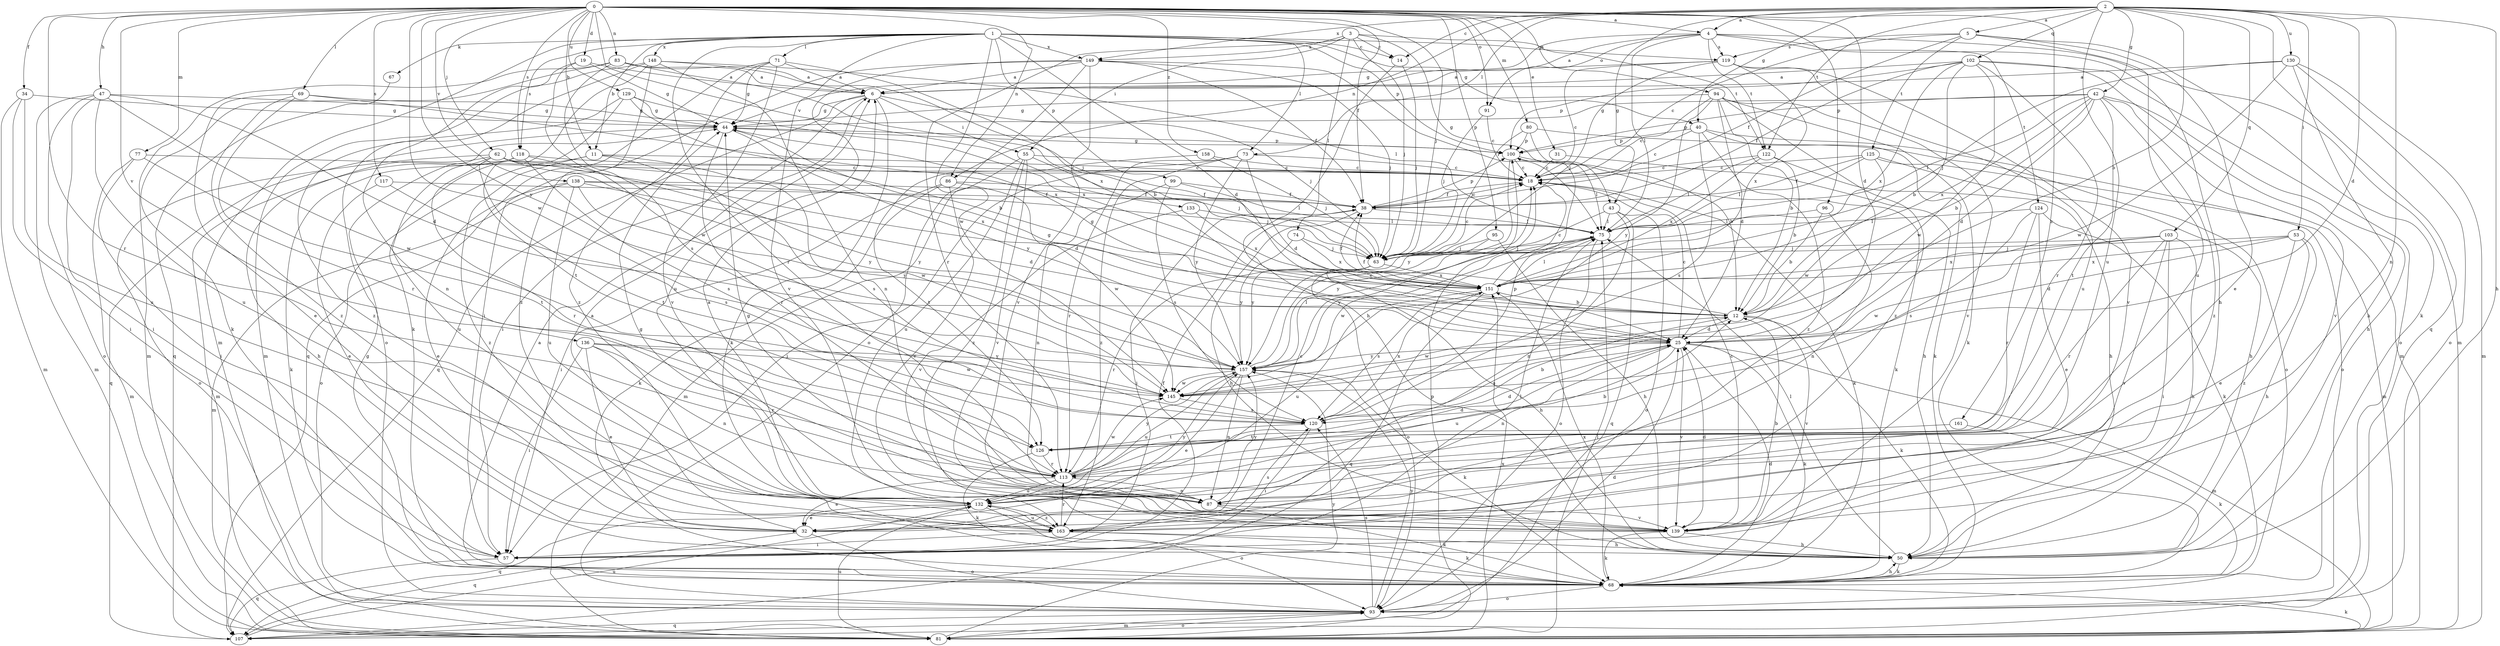 strict digraph  {
0;
1;
2;
3;
4;
5;
6;
11;
12;
14;
18;
19;
25;
31;
32;
34;
38;
40;
42;
43;
44;
47;
50;
53;
55;
57;
62;
63;
67;
68;
69;
71;
73;
74;
75;
77;
80;
81;
83;
86;
87;
91;
93;
94;
95;
96;
99;
100;
102;
103;
107;
113;
117;
118;
119;
120;
122;
124;
125;
126;
129;
130;
132;
133;
136;
138;
139;
145;
148;
149;
151;
157;
158;
161;
163;
0 -> 4  [label=a];
0 -> 11  [label=b];
0 -> 19  [label=d];
0 -> 25  [label=d];
0 -> 31  [label=e];
0 -> 34  [label=f];
0 -> 38  [label=f];
0 -> 47  [label=h];
0 -> 62  [label=j];
0 -> 63  [label=j];
0 -> 69  [label=l];
0 -> 77  [label=m];
0 -> 80  [label=m];
0 -> 83  [label=n];
0 -> 86  [label=n];
0 -> 91  [label=o];
0 -> 94  [label=p];
0 -> 95  [label=p];
0 -> 96  [label=p];
0 -> 113  [label=r];
0 -> 117  [label=s];
0 -> 118  [label=s];
0 -> 129  [label=u];
0 -> 133  [label=v];
0 -> 136  [label=v];
0 -> 138  [label=v];
0 -> 145  [label=w];
0 -> 157  [label=y];
0 -> 158  [label=z];
0 -> 161  [label=z];
1 -> 11  [label=b];
1 -> 14  [label=c];
1 -> 25  [label=d];
1 -> 40  [label=g];
1 -> 67  [label=k];
1 -> 71  [label=l];
1 -> 73  [label=l];
1 -> 81  [label=m];
1 -> 99  [label=p];
1 -> 100  [label=p];
1 -> 113  [label=r];
1 -> 118  [label=s];
1 -> 119  [label=s];
1 -> 139  [label=v];
1 -> 145  [label=w];
1 -> 148  [label=x];
1 -> 149  [label=x];
2 -> 4  [label=a];
2 -> 5  [label=a];
2 -> 12  [label=b];
2 -> 14  [label=c];
2 -> 25  [label=d];
2 -> 40  [label=g];
2 -> 42  [label=g];
2 -> 43  [label=g];
2 -> 50  [label=h];
2 -> 53  [label=i];
2 -> 73  [label=l];
2 -> 86  [label=n];
2 -> 87  [label=n];
2 -> 102  [label=q];
2 -> 103  [label=q];
2 -> 107  [label=q];
2 -> 122  [label=t];
2 -> 130  [label=u];
2 -> 132  [label=u];
2 -> 149  [label=x];
3 -> 14  [label=c];
3 -> 43  [label=g];
3 -> 55  [label=i];
3 -> 63  [label=j];
3 -> 74  [label=l];
3 -> 113  [label=r];
3 -> 122  [label=t];
3 -> 149  [label=x];
4 -> 6  [label=a];
4 -> 44  [label=g];
4 -> 50  [label=h];
4 -> 75  [label=l];
4 -> 81  [label=m];
4 -> 91  [label=o];
4 -> 119  [label=s];
4 -> 122  [label=t];
4 -> 124  [label=t];
5 -> 18  [label=c];
5 -> 32  [label=e];
5 -> 38  [label=f];
5 -> 68  [label=k];
5 -> 119  [label=s];
5 -> 125  [label=t];
5 -> 132  [label=u];
6 -> 44  [label=g];
6 -> 55  [label=i];
6 -> 57  [label=i];
6 -> 63  [label=j];
6 -> 68  [label=k];
6 -> 107  [label=q];
11 -> 18  [label=c];
11 -> 93  [label=o];
11 -> 120  [label=s];
11 -> 145  [label=w];
11 -> 163  [label=z];
12 -> 25  [label=d];
12 -> 38  [label=f];
12 -> 44  [label=g];
12 -> 68  [label=k];
12 -> 139  [label=v];
12 -> 145  [label=w];
14 -> 50  [label=h];
14 -> 63  [label=j];
18 -> 38  [label=f];
18 -> 68  [label=k];
19 -> 6  [label=a];
19 -> 44  [label=g];
19 -> 87  [label=n];
19 -> 145  [label=w];
25 -> 18  [label=c];
25 -> 44  [label=g];
25 -> 68  [label=k];
25 -> 81  [label=m];
25 -> 87  [label=n];
25 -> 120  [label=s];
25 -> 132  [label=u];
25 -> 139  [label=v];
25 -> 157  [label=y];
31 -> 18  [label=c];
31 -> 50  [label=h];
32 -> 6  [label=a];
32 -> 18  [label=c];
32 -> 93  [label=o];
32 -> 107  [label=q];
34 -> 44  [label=g];
34 -> 57  [label=i];
34 -> 81  [label=m];
34 -> 132  [label=u];
38 -> 18  [label=c];
38 -> 50  [label=h];
38 -> 57  [label=i];
38 -> 75  [label=l];
38 -> 100  [label=p];
40 -> 18  [label=c];
40 -> 68  [label=k];
40 -> 93  [label=o];
40 -> 100  [label=p];
40 -> 120  [label=s];
40 -> 163  [label=z];
42 -> 12  [label=b];
42 -> 25  [label=d];
42 -> 44  [label=g];
42 -> 50  [label=h];
42 -> 75  [label=l];
42 -> 100  [label=p];
42 -> 126  [label=t];
42 -> 139  [label=v];
42 -> 151  [label=x];
42 -> 163  [label=z];
43 -> 75  [label=l];
43 -> 87  [label=n];
43 -> 93  [label=o];
43 -> 107  [label=q];
43 -> 157  [label=y];
44 -> 100  [label=p];
44 -> 107  [label=q];
44 -> 113  [label=r];
44 -> 157  [label=y];
47 -> 25  [label=d];
47 -> 44  [label=g];
47 -> 57  [label=i];
47 -> 81  [label=m];
47 -> 93  [label=o];
47 -> 132  [label=u];
47 -> 145  [label=w];
50 -> 68  [label=k];
50 -> 75  [label=l];
53 -> 25  [label=d];
53 -> 32  [label=e];
53 -> 50  [label=h];
53 -> 63  [label=j];
53 -> 151  [label=x];
53 -> 163  [label=z];
55 -> 18  [label=c];
55 -> 63  [label=j];
55 -> 81  [label=m];
55 -> 132  [label=u];
55 -> 139  [label=v];
55 -> 163  [label=z];
57 -> 38  [label=f];
57 -> 75  [label=l];
57 -> 107  [label=q];
62 -> 18  [label=c];
62 -> 25  [label=d];
62 -> 50  [label=h];
62 -> 93  [label=o];
62 -> 113  [label=r];
62 -> 132  [label=u];
62 -> 151  [label=x];
62 -> 157  [label=y];
63 -> 18  [label=c];
63 -> 50  [label=h];
63 -> 93  [label=o];
63 -> 113  [label=r];
63 -> 151  [label=x];
67 -> 107  [label=q];
68 -> 6  [label=a];
68 -> 25  [label=d];
68 -> 44  [label=g];
68 -> 50  [label=h];
68 -> 93  [label=o];
68 -> 151  [label=x];
69 -> 32  [label=e];
69 -> 44  [label=g];
69 -> 113  [label=r];
69 -> 151  [label=x];
69 -> 163  [label=z];
71 -> 6  [label=a];
71 -> 12  [label=b];
71 -> 44  [label=g];
71 -> 107  [label=q];
71 -> 139  [label=v];
71 -> 163  [label=z];
73 -> 18  [label=c];
73 -> 25  [label=d];
73 -> 57  [label=i];
73 -> 113  [label=r];
73 -> 157  [label=y];
73 -> 163  [label=z];
74 -> 63  [label=j];
74 -> 151  [label=x];
74 -> 157  [label=y];
75 -> 63  [label=j];
75 -> 93  [label=o];
75 -> 145  [label=w];
75 -> 157  [label=y];
77 -> 18  [label=c];
77 -> 57  [label=i];
77 -> 81  [label=m];
77 -> 126  [label=t];
80 -> 12  [label=b];
80 -> 63  [label=j];
80 -> 93  [label=o];
80 -> 100  [label=p];
81 -> 68  [label=k];
81 -> 75  [label=l];
81 -> 93  [label=o];
81 -> 100  [label=p];
81 -> 132  [label=u];
81 -> 151  [label=x];
81 -> 157  [label=y];
83 -> 6  [label=a];
83 -> 63  [label=j];
83 -> 68  [label=k];
83 -> 81  [label=m];
83 -> 120  [label=s];
83 -> 151  [label=x];
86 -> 38  [label=f];
86 -> 57  [label=i];
86 -> 68  [label=k];
86 -> 139  [label=v];
86 -> 145  [label=w];
87 -> 44  [label=g];
87 -> 68  [label=k];
87 -> 139  [label=v];
87 -> 157  [label=y];
91 -> 18  [label=c];
91 -> 63  [label=j];
93 -> 25  [label=d];
93 -> 81  [label=m];
93 -> 107  [label=q];
93 -> 120  [label=s];
93 -> 157  [label=y];
94 -> 12  [label=b];
94 -> 18  [label=c];
94 -> 25  [label=d];
94 -> 44  [label=g];
94 -> 68  [label=k];
94 -> 139  [label=v];
94 -> 157  [label=y];
94 -> 163  [label=z];
95 -> 50  [label=h];
95 -> 63  [label=j];
95 -> 157  [label=y];
96 -> 12  [label=b];
96 -> 75  [label=l];
96 -> 87  [label=n];
99 -> 38  [label=f];
99 -> 75  [label=l];
99 -> 87  [label=n];
99 -> 120  [label=s];
100 -> 18  [label=c];
100 -> 44  [label=g];
100 -> 68  [label=k];
100 -> 75  [label=l];
100 -> 157  [label=y];
102 -> 6  [label=a];
102 -> 12  [label=b];
102 -> 38  [label=f];
102 -> 81  [label=m];
102 -> 93  [label=o];
102 -> 100  [label=p];
102 -> 113  [label=r];
102 -> 145  [label=w];
102 -> 151  [label=x];
103 -> 50  [label=h];
103 -> 57  [label=i];
103 -> 63  [label=j];
103 -> 113  [label=r];
103 -> 139  [label=v];
103 -> 145  [label=w];
103 -> 151  [label=x];
107 -> 132  [label=u];
113 -> 12  [label=b];
113 -> 25  [label=d];
113 -> 32  [label=e];
113 -> 87  [label=n];
113 -> 132  [label=u];
113 -> 145  [label=w];
113 -> 157  [label=y];
117 -> 32  [label=e];
117 -> 38  [label=f];
117 -> 120  [label=s];
118 -> 18  [label=c];
118 -> 68  [label=k];
118 -> 81  [label=m];
118 -> 120  [label=s];
118 -> 126  [label=t];
118 -> 157  [label=y];
119 -> 6  [label=a];
119 -> 18  [label=c];
119 -> 63  [label=j];
119 -> 132  [label=u];
119 -> 139  [label=v];
119 -> 151  [label=x];
120 -> 12  [label=b];
120 -> 57  [label=i];
120 -> 100  [label=p];
120 -> 126  [label=t];
120 -> 151  [label=x];
122 -> 12  [label=b];
122 -> 18  [label=c];
122 -> 50  [label=h];
122 -> 75  [label=l];
122 -> 151  [label=x];
124 -> 32  [label=e];
124 -> 68  [label=k];
124 -> 75  [label=l];
124 -> 113  [label=r];
124 -> 120  [label=s];
125 -> 18  [label=c];
125 -> 38  [label=f];
125 -> 50  [label=h];
125 -> 75  [label=l];
125 -> 81  [label=m];
125 -> 145  [label=w];
126 -> 25  [label=d];
126 -> 68  [label=k];
126 -> 113  [label=r];
129 -> 12  [label=b];
129 -> 44  [label=g];
129 -> 126  [label=t];
129 -> 151  [label=x];
129 -> 163  [label=z];
130 -> 6  [label=a];
130 -> 50  [label=h];
130 -> 63  [label=j];
130 -> 81  [label=m];
130 -> 93  [label=o];
130 -> 145  [label=w];
132 -> 6  [label=a];
132 -> 32  [label=e];
132 -> 93  [label=o];
132 -> 107  [label=q];
132 -> 157  [label=y];
132 -> 163  [label=z];
133 -> 75  [label=l];
133 -> 139  [label=v];
133 -> 151  [label=x];
136 -> 32  [label=e];
136 -> 57  [label=i];
136 -> 87  [label=n];
136 -> 113  [label=r];
136 -> 145  [label=w];
136 -> 157  [label=y];
138 -> 25  [label=d];
138 -> 32  [label=e];
138 -> 38  [label=f];
138 -> 63  [label=j];
138 -> 81  [label=m];
138 -> 132  [label=u];
138 -> 157  [label=y];
139 -> 12  [label=b];
139 -> 18  [label=c];
139 -> 25  [label=d];
139 -> 44  [label=g];
139 -> 50  [label=h];
139 -> 68  [label=k];
145 -> 120  [label=s];
148 -> 6  [label=a];
148 -> 68  [label=k];
148 -> 75  [label=l];
148 -> 81  [label=m];
148 -> 87  [label=n];
148 -> 93  [label=o];
148 -> 163  [label=z];
149 -> 6  [label=a];
149 -> 38  [label=f];
149 -> 57  [label=i];
149 -> 63  [label=j];
149 -> 75  [label=l];
149 -> 93  [label=o];
149 -> 132  [label=u];
149 -> 139  [label=v];
151 -> 12  [label=b];
151 -> 18  [label=c];
151 -> 38  [label=f];
151 -> 75  [label=l];
151 -> 107  [label=q];
151 -> 120  [label=s];
151 -> 132  [label=u];
157 -> 18  [label=c];
157 -> 32  [label=e];
157 -> 68  [label=k];
157 -> 75  [label=l];
157 -> 87  [label=n];
157 -> 132  [label=u];
157 -> 145  [label=w];
158 -> 18  [label=c];
158 -> 63  [label=j];
158 -> 126  [label=t];
161 -> 68  [label=k];
161 -> 126  [label=t];
163 -> 50  [label=h];
163 -> 57  [label=i];
163 -> 68  [label=k];
163 -> 113  [label=r];
163 -> 120  [label=s];
163 -> 132  [label=u];
}
